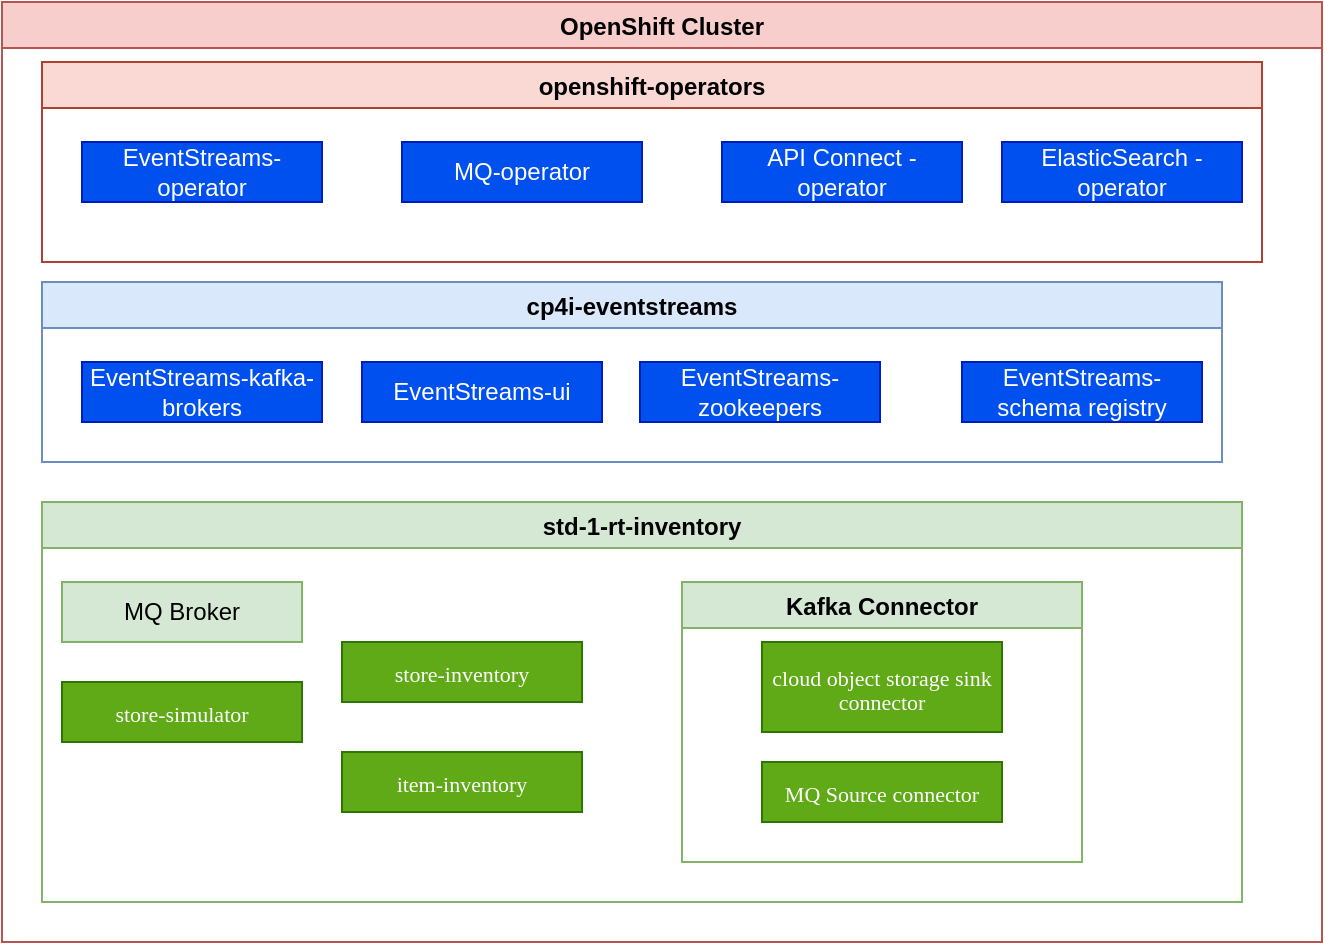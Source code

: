 <mxfile>
    <diagram id="DI6zT22FTgyFtFcUrmey" name="Page-1">
        <mxGraphModel dx="511" dy="361" grid="1" gridSize="10" guides="1" tooltips="1" connect="1" arrows="1" fold="1" page="1" pageScale="1" pageWidth="850" pageHeight="1100" math="0" shadow="0">
            <root>
                <mxCell id="0"/>
                <mxCell id="1" parent="0"/>
                <mxCell id="2" value="OpenShift Cluster" style="swimlane;fillColor=#f8cecc;strokeColor=#b85450;" parent="1" vertex="1">
                    <mxGeometry x="20" y="60" width="660" height="470" as="geometry"/>
                </mxCell>
                <mxCell id="3" value="openshift-operators" style="swimlane;fillColor=#fad9d5;strokeColor=#ae4132;" parent="2" vertex="1">
                    <mxGeometry x="20" y="30" width="610" height="100" as="geometry"/>
                </mxCell>
                <mxCell id="4" value="EventStreams-operator" style="rounded=0;whiteSpace=wrap;html=1;fillColor=#0050ef;fontColor=#ffffff;strokeColor=#001DBC;" parent="3" vertex="1">
                    <mxGeometry x="20" y="40" width="120" height="30" as="geometry"/>
                </mxCell>
                <mxCell id="7" value="MQ-operator" style="rounded=0;whiteSpace=wrap;html=1;fillColor=#0050ef;fontColor=#ffffff;strokeColor=#001DBC;" parent="3" vertex="1">
                    <mxGeometry x="180" y="40" width="120" height="30" as="geometry"/>
                </mxCell>
                <mxCell id="23" value="API Connect -operator" style="rounded=0;whiteSpace=wrap;html=1;fillColor=#0050ef;fontColor=#ffffff;strokeColor=#001DBC;" parent="3" vertex="1">
                    <mxGeometry x="340" y="40" width="120" height="30" as="geometry"/>
                </mxCell>
                <mxCell id="26" value="ElasticSearch -operator" style="rounded=0;whiteSpace=wrap;html=1;fillColor=#0050ef;fontColor=#ffffff;strokeColor=#001DBC;" parent="3" vertex="1">
                    <mxGeometry x="480" y="40" width="120" height="30" as="geometry"/>
                </mxCell>
                <mxCell id="8" value="std-1-rt-inventory" style="swimlane;fillColor=#d5e8d4;strokeColor=#82b366;" parent="2" vertex="1">
                    <mxGeometry x="20" y="250" width="600" height="200" as="geometry"/>
                </mxCell>
                <mxCell id="12" value="&lt;p class=&quot;p1&quot; style=&quot;margin: 0px; font-stretch: normal; font-size: 11px; line-height: normal; font-family: menlo;&quot;&gt;&lt;span class=&quot;s1&quot;&gt;item-inventory&lt;/span&gt;&lt;/p&gt;" style="rounded=0;whiteSpace=wrap;html=1;fillColor=#60a917;fontColor=#FFFFFF;strokeColor=#2D7600;" parent="8" vertex="1">
                    <mxGeometry x="150" y="125" width="120" height="30" as="geometry"/>
                </mxCell>
                <mxCell id="13" value="&lt;p class=&quot;p1&quot; style=&quot;margin: 0px ; font-stretch: normal ; font-size: 11px ; line-height: normal ; font-family: &amp;#34;menlo&amp;#34;&quot;&gt;&lt;span class=&quot;s1&quot;&gt;store-inventory&lt;/span&gt;&lt;/p&gt;" style="rounded=0;whiteSpace=wrap;html=1;fillColor=#60a917;fontColor=#FFFFFF;strokeColor=#2D7600;" parent="8" vertex="1">
                    <mxGeometry x="150" y="70" width="120" height="30" as="geometry"/>
                </mxCell>
                <mxCell id="14" value="&lt;p class=&quot;p1&quot; style=&quot;margin: 0px ; font-stretch: normal ; font-size: 11px ; line-height: normal ; font-family: &amp;#34;menlo&amp;#34;&quot;&gt;&lt;span class=&quot;s1&quot;&gt;store-simulator&lt;/span&gt;&lt;/p&gt;" style="rounded=0;whiteSpace=wrap;html=1;fillColor=#60a917;fontColor=#FFFFFF;strokeColor=#2D7600;" parent="8" vertex="1">
                    <mxGeometry x="10" y="90" width="120" height="30" as="geometry"/>
                </mxCell>
                <mxCell id="19" value="Kafka Connector" style="swimlane;fillColor=#d5e8d4;strokeColor=#82b366;" parent="8" vertex="1">
                    <mxGeometry x="320" y="40" width="200" height="140" as="geometry"/>
                </mxCell>
                <mxCell id="22" value="&lt;p class=&quot;p1&quot; style=&quot;margin: 0px ; font-stretch: normal ; font-size: 11px ; line-height: normal ; font-family: &amp;#34;menlo&amp;#34;&quot;&gt;&lt;span class=&quot;s1&quot;&gt;cloud object storage sink connector&lt;/span&gt;&lt;/p&gt;" style="rounded=0;whiteSpace=wrap;html=1;fillColor=#60a917;fontColor=#FFFFFF;strokeColor=#2D7600;" parent="19" vertex="1">
                    <mxGeometry x="40" y="30" width="120" height="45" as="geometry"/>
                </mxCell>
                <mxCell id="24" value="&lt;p class=&quot;p1&quot; style=&quot;margin: 0px ; font-stretch: normal ; font-size: 11px ; line-height: normal ; font-family: &amp;#34;menlo&amp;#34;&quot;&gt;&lt;span class=&quot;s1&quot;&gt;MQ Source connector&lt;/span&gt;&lt;/p&gt;" style="rounded=0;whiteSpace=wrap;html=1;fillColor=#60a917;fontColor=#FFFFFF;strokeColor=#2D7600;" parent="19" vertex="1">
                    <mxGeometry x="40" y="90" width="120" height="30" as="geometry"/>
                </mxCell>
                <mxCell id="25" value="MQ Broker" style="rounded=0;whiteSpace=wrap;html=1;fillColor=#d5e8d4;strokeColor=#82b366;" parent="8" vertex="1">
                    <mxGeometry x="10" y="40" width="120" height="30" as="geometry"/>
                </mxCell>
                <mxCell id="30" value="cp4i-eventstreams" style="swimlane;fillColor=#dae8fc;strokeColor=#6c8ebf;" parent="2" vertex="1">
                    <mxGeometry x="20" y="140" width="590" height="90" as="geometry"/>
                </mxCell>
                <mxCell id="31" value="EventStreams-kafka-brokers" style="rounded=0;whiteSpace=wrap;html=1;fillColor=#0050ef;fontColor=#ffffff;strokeColor=#001DBC;" parent="30" vertex="1">
                    <mxGeometry x="20" y="40" width="120" height="30" as="geometry"/>
                </mxCell>
                <mxCell id="32" value="EventStreams-zookeepers" style="rounded=0;whiteSpace=wrap;html=1;fillColor=#0050ef;fontColor=#ffffff;strokeColor=#001DBC;" parent="30" vertex="1">
                    <mxGeometry x="299" y="40" width="120" height="30" as="geometry"/>
                </mxCell>
                <mxCell id="36" value="EventStreams-ui" style="rounded=0;whiteSpace=wrap;html=1;fillColor=#0050ef;fontColor=#ffffff;strokeColor=#001DBC;" parent="30" vertex="1">
                    <mxGeometry x="160" y="40" width="120" height="30" as="geometry"/>
                </mxCell>
                <mxCell id="37" value="EventStreams-schema registry" style="rounded=0;whiteSpace=wrap;html=1;fillColor=#0050ef;fontColor=#ffffff;strokeColor=#001DBC;" parent="30" vertex="1">
                    <mxGeometry x="460" y="40" width="120" height="30" as="geometry"/>
                </mxCell>
            </root>
        </mxGraphModel>
    </diagram>
</mxfile>